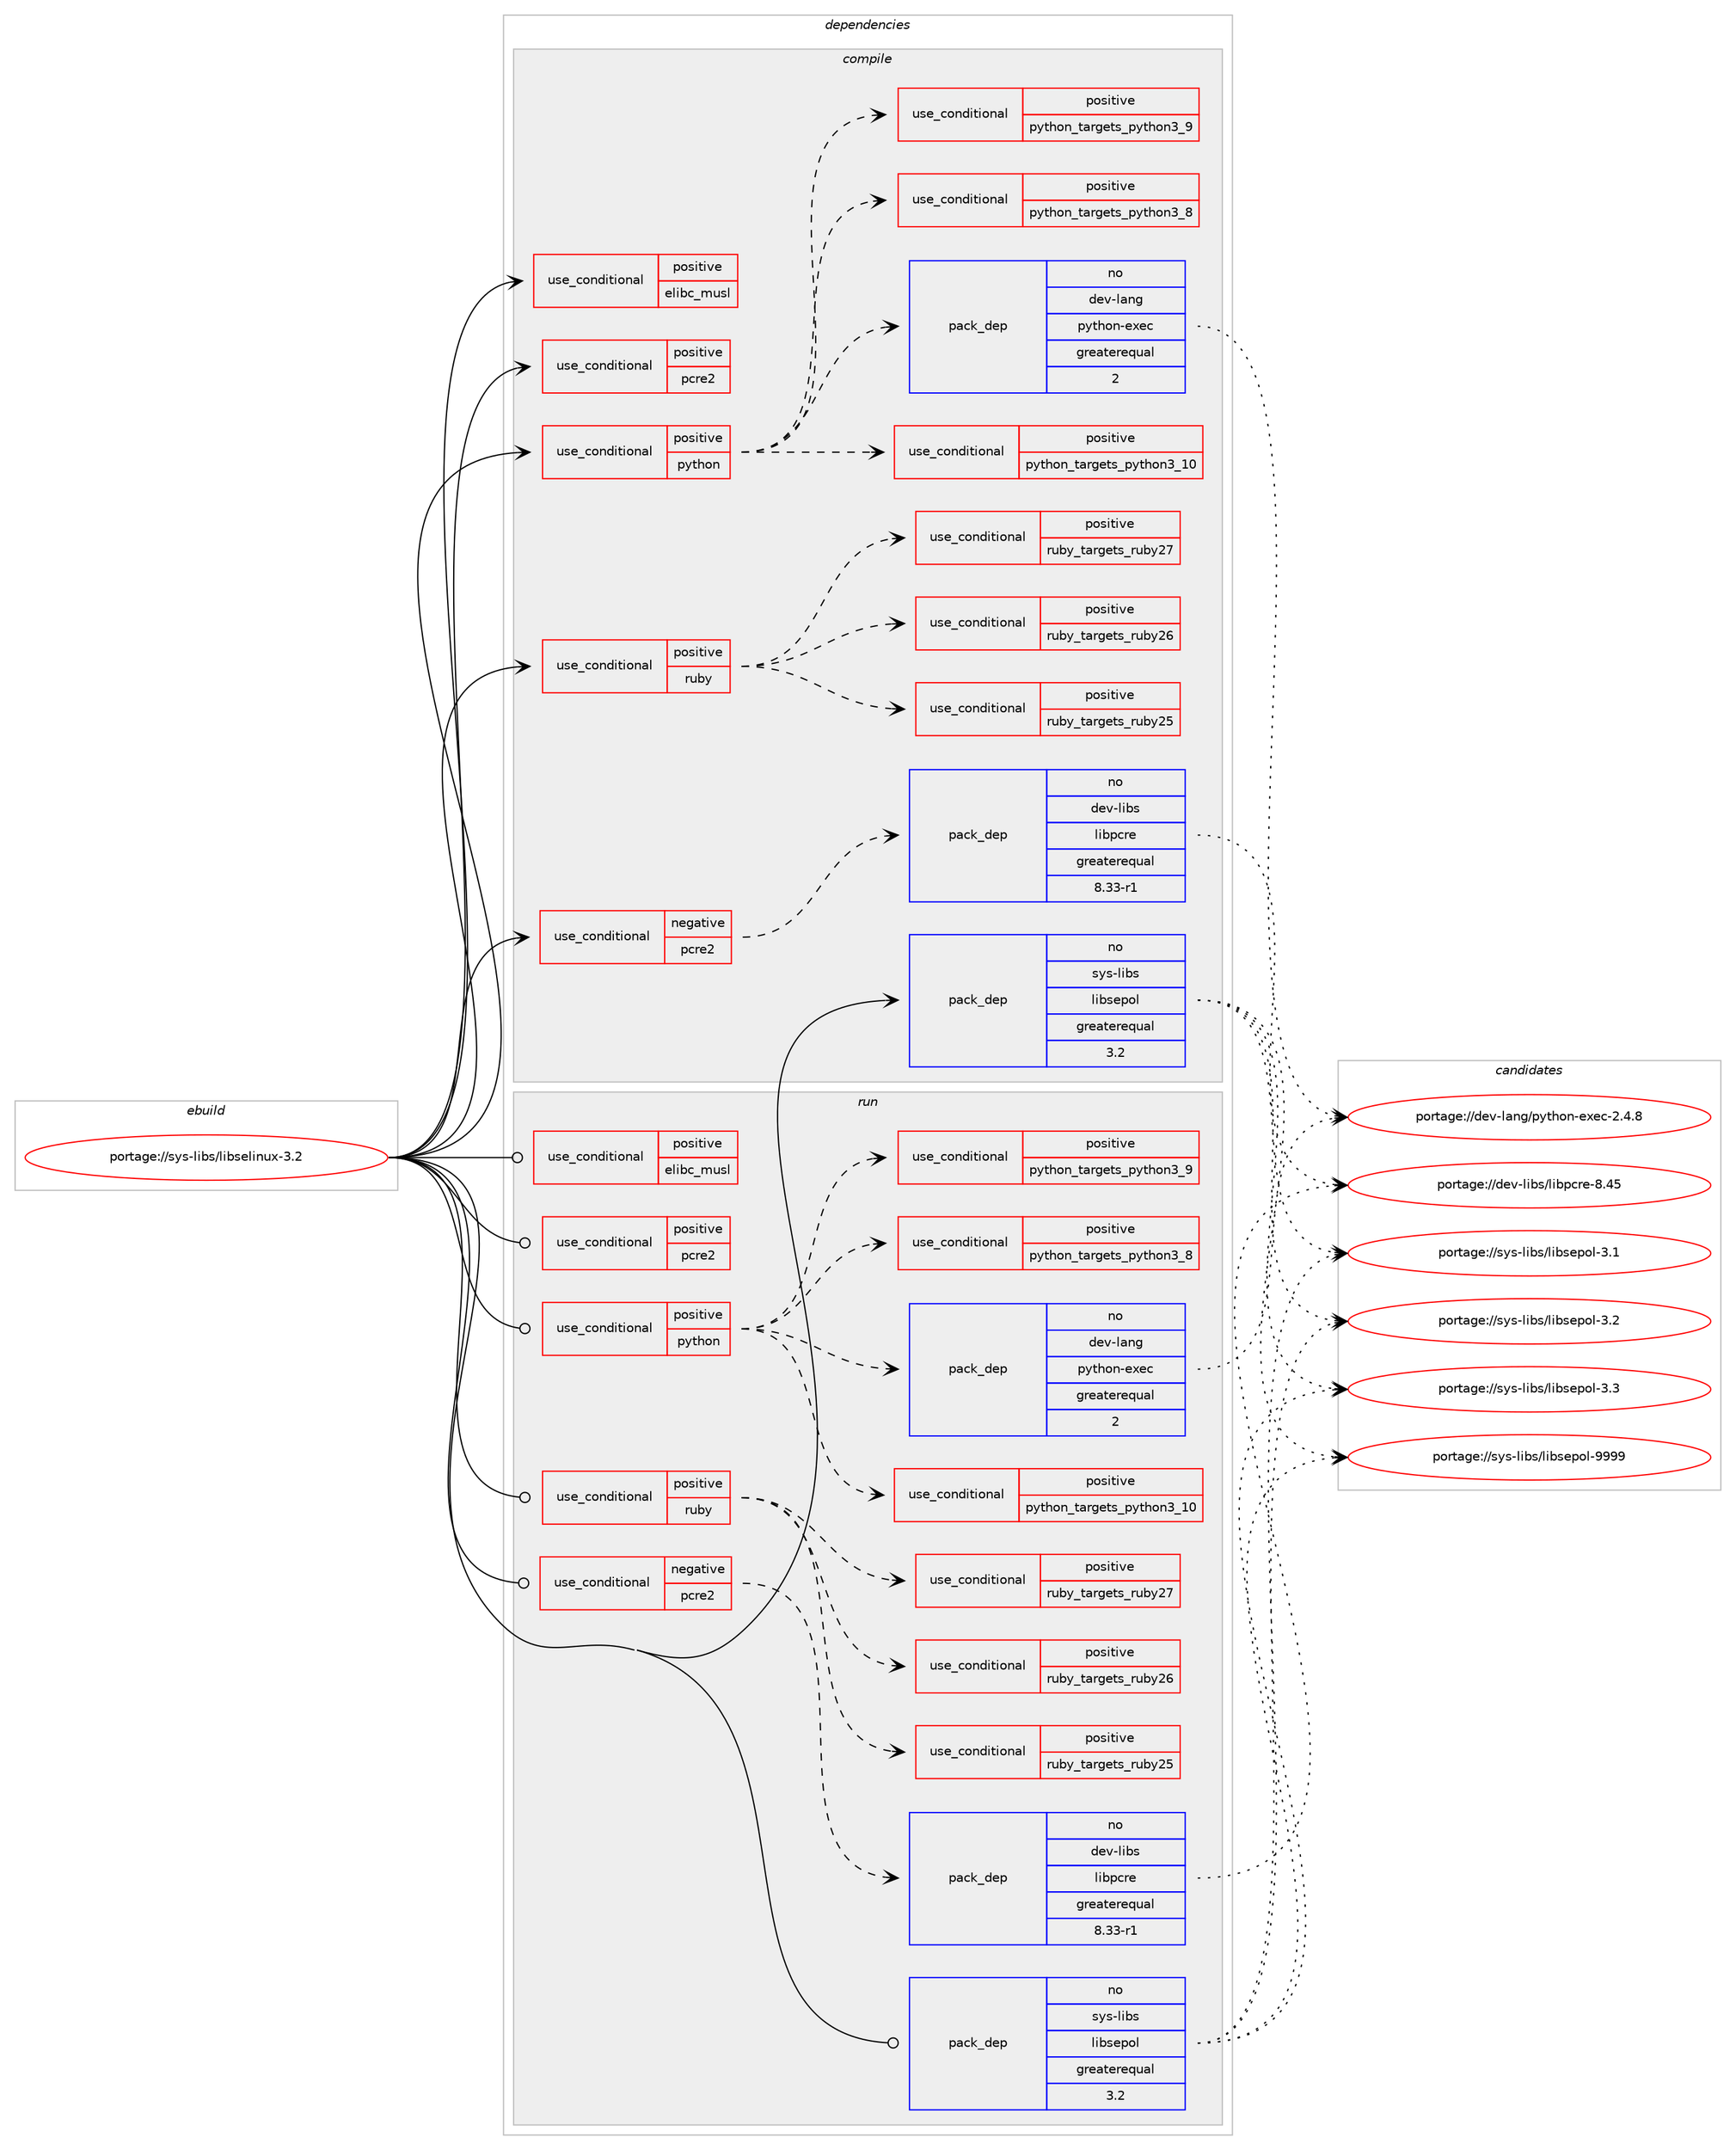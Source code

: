 digraph prolog {

# *************
# Graph options
# *************

newrank=true;
concentrate=true;
compound=true;
graph [rankdir=LR,fontname=Helvetica,fontsize=10,ranksep=1.5];#, ranksep=2.5, nodesep=0.2];
edge  [arrowhead=vee];
node  [fontname=Helvetica,fontsize=10];

# **********
# The ebuild
# **********

subgraph cluster_leftcol {
color=gray;
rank=same;
label=<<i>ebuild</i>>;
id [label="portage://sys-libs/libselinux-3.2", color=red, width=4, href="../sys-libs/libselinux-3.2.svg"];
}

# ****************
# The dependencies
# ****************

subgraph cluster_midcol {
color=gray;
label=<<i>dependencies</i>>;
subgraph cluster_compile {
fillcolor="#eeeeee";
style=filled;
label=<<i>compile</i>>;
subgraph cond256 {
dependency2509 [label=<<TABLE BORDER="0" CELLBORDER="1" CELLSPACING="0" CELLPADDING="4"><TR><TD ROWSPAN="3" CELLPADDING="10">use_conditional</TD></TR><TR><TD>negative</TD></TR><TR><TD>pcre2</TD></TR></TABLE>>, shape=none, color=red];
subgraph pack2250 {
dependency2510 [label=<<TABLE BORDER="0" CELLBORDER="1" CELLSPACING="0" CELLPADDING="4" WIDTH="220"><TR><TD ROWSPAN="6" CELLPADDING="30">pack_dep</TD></TR><TR><TD WIDTH="110">no</TD></TR><TR><TD>dev-libs</TD></TR><TR><TD>libpcre</TD></TR><TR><TD>greaterequal</TD></TR><TR><TD>8.33-r1</TD></TR></TABLE>>, shape=none, color=blue];
}
dependency2509:e -> dependency2510:w [weight=20,style="dashed",arrowhead="vee"];
}
id:e -> dependency2509:w [weight=20,style="solid",arrowhead="vee"];
subgraph cond257 {
dependency2511 [label=<<TABLE BORDER="0" CELLBORDER="1" CELLSPACING="0" CELLPADDING="4"><TR><TD ROWSPAN="3" CELLPADDING="10">use_conditional</TD></TR><TR><TD>positive</TD></TR><TR><TD>elibc_musl</TD></TR></TABLE>>, shape=none, color=red];
# *** BEGIN UNKNOWN DEPENDENCY TYPE (TODO) ***
# dependency2511 -> package_dependency(portage://sys-libs/libselinux-3.2,install,no,sys-libs,fts-standalone,none,[,,],[],[])
# *** END UNKNOWN DEPENDENCY TYPE (TODO) ***

}
id:e -> dependency2511:w [weight=20,style="solid",arrowhead="vee"];
subgraph cond258 {
dependency2512 [label=<<TABLE BORDER="0" CELLBORDER="1" CELLSPACING="0" CELLPADDING="4"><TR><TD ROWSPAN="3" CELLPADDING="10">use_conditional</TD></TR><TR><TD>positive</TD></TR><TR><TD>pcre2</TD></TR></TABLE>>, shape=none, color=red];
# *** BEGIN UNKNOWN DEPENDENCY TYPE (TODO) ***
# dependency2512 -> package_dependency(portage://sys-libs/libselinux-3.2,install,no,dev-libs,libpcre2,none,[,,],any_same_slot,[use(optenable(static-libs),none),use(optenable(abi_x86_32),negative),use(optenable(abi_x86_64),negative),use(optenable(abi_x86_x32),negative),use(optenable(abi_mips_n32),negative),use(optenable(abi_mips_n64),negative),use(optenable(abi_mips_o32),negative),use(optenable(abi_s390_32),negative),use(optenable(abi_s390_64),negative)])
# *** END UNKNOWN DEPENDENCY TYPE (TODO) ***

}
id:e -> dependency2512:w [weight=20,style="solid",arrowhead="vee"];
subgraph cond259 {
dependency2513 [label=<<TABLE BORDER="0" CELLBORDER="1" CELLSPACING="0" CELLPADDING="4"><TR><TD ROWSPAN="3" CELLPADDING="10">use_conditional</TD></TR><TR><TD>positive</TD></TR><TR><TD>python</TD></TR></TABLE>>, shape=none, color=red];
subgraph cond260 {
dependency2514 [label=<<TABLE BORDER="0" CELLBORDER="1" CELLSPACING="0" CELLPADDING="4"><TR><TD ROWSPAN="3" CELLPADDING="10">use_conditional</TD></TR><TR><TD>positive</TD></TR><TR><TD>python_targets_python3_8</TD></TR></TABLE>>, shape=none, color=red];
# *** BEGIN UNKNOWN DEPENDENCY TYPE (TODO) ***
# dependency2514 -> package_dependency(portage://sys-libs/libselinux-3.2,install,no,dev-lang,python,none,[,,],[slot(3.8)],[])
# *** END UNKNOWN DEPENDENCY TYPE (TODO) ***

}
dependency2513:e -> dependency2514:w [weight=20,style="dashed",arrowhead="vee"];
subgraph cond261 {
dependency2515 [label=<<TABLE BORDER="0" CELLBORDER="1" CELLSPACING="0" CELLPADDING="4"><TR><TD ROWSPAN="3" CELLPADDING="10">use_conditional</TD></TR><TR><TD>positive</TD></TR><TR><TD>python_targets_python3_9</TD></TR></TABLE>>, shape=none, color=red];
# *** BEGIN UNKNOWN DEPENDENCY TYPE (TODO) ***
# dependency2515 -> package_dependency(portage://sys-libs/libselinux-3.2,install,no,dev-lang,python,none,[,,],[slot(3.9)],[])
# *** END UNKNOWN DEPENDENCY TYPE (TODO) ***

}
dependency2513:e -> dependency2515:w [weight=20,style="dashed",arrowhead="vee"];
subgraph cond262 {
dependency2516 [label=<<TABLE BORDER="0" CELLBORDER="1" CELLSPACING="0" CELLPADDING="4"><TR><TD ROWSPAN="3" CELLPADDING="10">use_conditional</TD></TR><TR><TD>positive</TD></TR><TR><TD>python_targets_python3_10</TD></TR></TABLE>>, shape=none, color=red];
# *** BEGIN UNKNOWN DEPENDENCY TYPE (TODO) ***
# dependency2516 -> package_dependency(portage://sys-libs/libselinux-3.2,install,no,dev-lang,python,none,[,,],[slot(3.10)],[])
# *** END UNKNOWN DEPENDENCY TYPE (TODO) ***

}
dependency2513:e -> dependency2516:w [weight=20,style="dashed",arrowhead="vee"];
subgraph pack2251 {
dependency2517 [label=<<TABLE BORDER="0" CELLBORDER="1" CELLSPACING="0" CELLPADDING="4" WIDTH="220"><TR><TD ROWSPAN="6" CELLPADDING="30">pack_dep</TD></TR><TR><TD WIDTH="110">no</TD></TR><TR><TD>dev-lang</TD></TR><TR><TD>python-exec</TD></TR><TR><TD>greaterequal</TD></TR><TR><TD>2</TD></TR></TABLE>>, shape=none, color=blue];
}
dependency2513:e -> dependency2517:w [weight=20,style="dashed",arrowhead="vee"];
}
id:e -> dependency2513:w [weight=20,style="solid",arrowhead="vee"];
subgraph cond263 {
dependency2518 [label=<<TABLE BORDER="0" CELLBORDER="1" CELLSPACING="0" CELLPADDING="4"><TR><TD ROWSPAN="3" CELLPADDING="10">use_conditional</TD></TR><TR><TD>positive</TD></TR><TR><TD>ruby</TD></TR></TABLE>>, shape=none, color=red];
subgraph cond264 {
dependency2519 [label=<<TABLE BORDER="0" CELLBORDER="1" CELLSPACING="0" CELLPADDING="4"><TR><TD ROWSPAN="3" CELLPADDING="10">use_conditional</TD></TR><TR><TD>positive</TD></TR><TR><TD>ruby_targets_ruby25</TD></TR></TABLE>>, shape=none, color=red];
# *** BEGIN UNKNOWN DEPENDENCY TYPE (TODO) ***
# dependency2519 -> package_dependency(portage://sys-libs/libselinux-3.2,install,no,dev-lang,ruby,none,[,,],[slot(2.5)],[])
# *** END UNKNOWN DEPENDENCY TYPE (TODO) ***

}
dependency2518:e -> dependency2519:w [weight=20,style="dashed",arrowhead="vee"];
subgraph cond265 {
dependency2520 [label=<<TABLE BORDER="0" CELLBORDER="1" CELLSPACING="0" CELLPADDING="4"><TR><TD ROWSPAN="3" CELLPADDING="10">use_conditional</TD></TR><TR><TD>positive</TD></TR><TR><TD>ruby_targets_ruby26</TD></TR></TABLE>>, shape=none, color=red];
# *** BEGIN UNKNOWN DEPENDENCY TYPE (TODO) ***
# dependency2520 -> package_dependency(portage://sys-libs/libselinux-3.2,install,no,dev-lang,ruby,none,[,,],[slot(2.6)],[])
# *** END UNKNOWN DEPENDENCY TYPE (TODO) ***

}
dependency2518:e -> dependency2520:w [weight=20,style="dashed",arrowhead="vee"];
subgraph cond266 {
dependency2521 [label=<<TABLE BORDER="0" CELLBORDER="1" CELLSPACING="0" CELLPADDING="4"><TR><TD ROWSPAN="3" CELLPADDING="10">use_conditional</TD></TR><TR><TD>positive</TD></TR><TR><TD>ruby_targets_ruby27</TD></TR></TABLE>>, shape=none, color=red];
# *** BEGIN UNKNOWN DEPENDENCY TYPE (TODO) ***
# dependency2521 -> package_dependency(portage://sys-libs/libselinux-3.2,install,no,dev-lang,ruby,none,[,,],[slot(2.7)],[])
# *** END UNKNOWN DEPENDENCY TYPE (TODO) ***

}
dependency2518:e -> dependency2521:w [weight=20,style="dashed",arrowhead="vee"];
}
id:e -> dependency2518:w [weight=20,style="solid",arrowhead="vee"];
subgraph pack2252 {
dependency2522 [label=<<TABLE BORDER="0" CELLBORDER="1" CELLSPACING="0" CELLPADDING="4" WIDTH="220"><TR><TD ROWSPAN="6" CELLPADDING="30">pack_dep</TD></TR><TR><TD WIDTH="110">no</TD></TR><TR><TD>sys-libs</TD></TR><TR><TD>libsepol</TD></TR><TR><TD>greaterequal</TD></TR><TR><TD>3.2</TD></TR></TABLE>>, shape=none, color=blue];
}
id:e -> dependency2522:w [weight=20,style="solid",arrowhead="vee"];
}
subgraph cluster_compileandrun {
fillcolor="#eeeeee";
style=filled;
label=<<i>compile and run</i>>;
}
subgraph cluster_run {
fillcolor="#eeeeee";
style=filled;
label=<<i>run</i>>;
subgraph cond267 {
dependency2523 [label=<<TABLE BORDER="0" CELLBORDER="1" CELLSPACING="0" CELLPADDING="4"><TR><TD ROWSPAN="3" CELLPADDING="10">use_conditional</TD></TR><TR><TD>negative</TD></TR><TR><TD>pcre2</TD></TR></TABLE>>, shape=none, color=red];
subgraph pack2253 {
dependency2524 [label=<<TABLE BORDER="0" CELLBORDER="1" CELLSPACING="0" CELLPADDING="4" WIDTH="220"><TR><TD ROWSPAN="6" CELLPADDING="30">pack_dep</TD></TR><TR><TD WIDTH="110">no</TD></TR><TR><TD>dev-libs</TD></TR><TR><TD>libpcre</TD></TR><TR><TD>greaterequal</TD></TR><TR><TD>8.33-r1</TD></TR></TABLE>>, shape=none, color=blue];
}
dependency2523:e -> dependency2524:w [weight=20,style="dashed",arrowhead="vee"];
}
id:e -> dependency2523:w [weight=20,style="solid",arrowhead="odot"];
subgraph cond268 {
dependency2525 [label=<<TABLE BORDER="0" CELLBORDER="1" CELLSPACING="0" CELLPADDING="4"><TR><TD ROWSPAN="3" CELLPADDING="10">use_conditional</TD></TR><TR><TD>positive</TD></TR><TR><TD>elibc_musl</TD></TR></TABLE>>, shape=none, color=red];
# *** BEGIN UNKNOWN DEPENDENCY TYPE (TODO) ***
# dependency2525 -> package_dependency(portage://sys-libs/libselinux-3.2,run,no,sys-libs,fts-standalone,none,[,,],[],[])
# *** END UNKNOWN DEPENDENCY TYPE (TODO) ***

}
id:e -> dependency2525:w [weight=20,style="solid",arrowhead="odot"];
subgraph cond269 {
dependency2526 [label=<<TABLE BORDER="0" CELLBORDER="1" CELLSPACING="0" CELLPADDING="4"><TR><TD ROWSPAN="3" CELLPADDING="10">use_conditional</TD></TR><TR><TD>positive</TD></TR><TR><TD>pcre2</TD></TR></TABLE>>, shape=none, color=red];
# *** BEGIN UNKNOWN DEPENDENCY TYPE (TODO) ***
# dependency2526 -> package_dependency(portage://sys-libs/libselinux-3.2,run,no,dev-libs,libpcre2,none,[,,],any_same_slot,[use(optenable(static-libs),none),use(optenable(abi_x86_32),negative),use(optenable(abi_x86_64),negative),use(optenable(abi_x86_x32),negative),use(optenable(abi_mips_n32),negative),use(optenable(abi_mips_n64),negative),use(optenable(abi_mips_o32),negative),use(optenable(abi_s390_32),negative),use(optenable(abi_s390_64),negative)])
# *** END UNKNOWN DEPENDENCY TYPE (TODO) ***

}
id:e -> dependency2526:w [weight=20,style="solid",arrowhead="odot"];
subgraph cond270 {
dependency2527 [label=<<TABLE BORDER="0" CELLBORDER="1" CELLSPACING="0" CELLPADDING="4"><TR><TD ROWSPAN="3" CELLPADDING="10">use_conditional</TD></TR><TR><TD>positive</TD></TR><TR><TD>python</TD></TR></TABLE>>, shape=none, color=red];
subgraph cond271 {
dependency2528 [label=<<TABLE BORDER="0" CELLBORDER="1" CELLSPACING="0" CELLPADDING="4"><TR><TD ROWSPAN="3" CELLPADDING="10">use_conditional</TD></TR><TR><TD>positive</TD></TR><TR><TD>python_targets_python3_8</TD></TR></TABLE>>, shape=none, color=red];
# *** BEGIN UNKNOWN DEPENDENCY TYPE (TODO) ***
# dependency2528 -> package_dependency(portage://sys-libs/libselinux-3.2,run,no,dev-lang,python,none,[,,],[slot(3.8)],[])
# *** END UNKNOWN DEPENDENCY TYPE (TODO) ***

}
dependency2527:e -> dependency2528:w [weight=20,style="dashed",arrowhead="vee"];
subgraph cond272 {
dependency2529 [label=<<TABLE BORDER="0" CELLBORDER="1" CELLSPACING="0" CELLPADDING="4"><TR><TD ROWSPAN="3" CELLPADDING="10">use_conditional</TD></TR><TR><TD>positive</TD></TR><TR><TD>python_targets_python3_9</TD></TR></TABLE>>, shape=none, color=red];
# *** BEGIN UNKNOWN DEPENDENCY TYPE (TODO) ***
# dependency2529 -> package_dependency(portage://sys-libs/libselinux-3.2,run,no,dev-lang,python,none,[,,],[slot(3.9)],[])
# *** END UNKNOWN DEPENDENCY TYPE (TODO) ***

}
dependency2527:e -> dependency2529:w [weight=20,style="dashed",arrowhead="vee"];
subgraph cond273 {
dependency2530 [label=<<TABLE BORDER="0" CELLBORDER="1" CELLSPACING="0" CELLPADDING="4"><TR><TD ROWSPAN="3" CELLPADDING="10">use_conditional</TD></TR><TR><TD>positive</TD></TR><TR><TD>python_targets_python3_10</TD></TR></TABLE>>, shape=none, color=red];
# *** BEGIN UNKNOWN DEPENDENCY TYPE (TODO) ***
# dependency2530 -> package_dependency(portage://sys-libs/libselinux-3.2,run,no,dev-lang,python,none,[,,],[slot(3.10)],[])
# *** END UNKNOWN DEPENDENCY TYPE (TODO) ***

}
dependency2527:e -> dependency2530:w [weight=20,style="dashed",arrowhead="vee"];
subgraph pack2254 {
dependency2531 [label=<<TABLE BORDER="0" CELLBORDER="1" CELLSPACING="0" CELLPADDING="4" WIDTH="220"><TR><TD ROWSPAN="6" CELLPADDING="30">pack_dep</TD></TR><TR><TD WIDTH="110">no</TD></TR><TR><TD>dev-lang</TD></TR><TR><TD>python-exec</TD></TR><TR><TD>greaterequal</TD></TR><TR><TD>2</TD></TR></TABLE>>, shape=none, color=blue];
}
dependency2527:e -> dependency2531:w [weight=20,style="dashed",arrowhead="vee"];
}
id:e -> dependency2527:w [weight=20,style="solid",arrowhead="odot"];
subgraph cond274 {
dependency2532 [label=<<TABLE BORDER="0" CELLBORDER="1" CELLSPACING="0" CELLPADDING="4"><TR><TD ROWSPAN="3" CELLPADDING="10">use_conditional</TD></TR><TR><TD>positive</TD></TR><TR><TD>ruby</TD></TR></TABLE>>, shape=none, color=red];
subgraph cond275 {
dependency2533 [label=<<TABLE BORDER="0" CELLBORDER="1" CELLSPACING="0" CELLPADDING="4"><TR><TD ROWSPAN="3" CELLPADDING="10">use_conditional</TD></TR><TR><TD>positive</TD></TR><TR><TD>ruby_targets_ruby25</TD></TR></TABLE>>, shape=none, color=red];
# *** BEGIN UNKNOWN DEPENDENCY TYPE (TODO) ***
# dependency2533 -> package_dependency(portage://sys-libs/libselinux-3.2,run,no,dev-lang,ruby,none,[,,],[slot(2.5)],[])
# *** END UNKNOWN DEPENDENCY TYPE (TODO) ***

}
dependency2532:e -> dependency2533:w [weight=20,style="dashed",arrowhead="vee"];
subgraph cond276 {
dependency2534 [label=<<TABLE BORDER="0" CELLBORDER="1" CELLSPACING="0" CELLPADDING="4"><TR><TD ROWSPAN="3" CELLPADDING="10">use_conditional</TD></TR><TR><TD>positive</TD></TR><TR><TD>ruby_targets_ruby26</TD></TR></TABLE>>, shape=none, color=red];
# *** BEGIN UNKNOWN DEPENDENCY TYPE (TODO) ***
# dependency2534 -> package_dependency(portage://sys-libs/libselinux-3.2,run,no,dev-lang,ruby,none,[,,],[slot(2.6)],[])
# *** END UNKNOWN DEPENDENCY TYPE (TODO) ***

}
dependency2532:e -> dependency2534:w [weight=20,style="dashed",arrowhead="vee"];
subgraph cond277 {
dependency2535 [label=<<TABLE BORDER="0" CELLBORDER="1" CELLSPACING="0" CELLPADDING="4"><TR><TD ROWSPAN="3" CELLPADDING="10">use_conditional</TD></TR><TR><TD>positive</TD></TR><TR><TD>ruby_targets_ruby27</TD></TR></TABLE>>, shape=none, color=red];
# *** BEGIN UNKNOWN DEPENDENCY TYPE (TODO) ***
# dependency2535 -> package_dependency(portage://sys-libs/libselinux-3.2,run,no,dev-lang,ruby,none,[,,],[slot(2.7)],[])
# *** END UNKNOWN DEPENDENCY TYPE (TODO) ***

}
dependency2532:e -> dependency2535:w [weight=20,style="dashed",arrowhead="vee"];
}
id:e -> dependency2532:w [weight=20,style="solid",arrowhead="odot"];
subgraph pack2255 {
dependency2536 [label=<<TABLE BORDER="0" CELLBORDER="1" CELLSPACING="0" CELLPADDING="4" WIDTH="220"><TR><TD ROWSPAN="6" CELLPADDING="30">pack_dep</TD></TR><TR><TD WIDTH="110">no</TD></TR><TR><TD>sys-libs</TD></TR><TR><TD>libsepol</TD></TR><TR><TD>greaterequal</TD></TR><TR><TD>3.2</TD></TR></TABLE>>, shape=none, color=blue];
}
id:e -> dependency2536:w [weight=20,style="solid",arrowhead="odot"];
}
}

# **************
# The candidates
# **************

subgraph cluster_choices {
rank=same;
color=gray;
label=<<i>candidates</i>>;

subgraph choice2250 {
color=black;
nodesep=1;
choice10010111845108105981154710810598112991141014556465253 [label="portage://dev-libs/libpcre-8.45", color=red, width=4,href="../dev-libs/libpcre-8.45.svg"];
dependency2510:e -> choice10010111845108105981154710810598112991141014556465253:w [style=dotted,weight="100"];
}
subgraph choice2251 {
color=black;
nodesep=1;
choice1001011184510897110103471121211161041111104510112010199455046524656 [label="portage://dev-lang/python-exec-2.4.8", color=red, width=4,href="../dev-lang/python-exec-2.4.8.svg"];
dependency2517:e -> choice1001011184510897110103471121211161041111104510112010199455046524656:w [style=dotted,weight="100"];
}
subgraph choice2252 {
color=black;
nodesep=1;
choice1151211154510810598115471081059811510111211110845514649 [label="portage://sys-libs/libsepol-3.1", color=red, width=4,href="../sys-libs/libsepol-3.1.svg"];
choice1151211154510810598115471081059811510111211110845514650 [label="portage://sys-libs/libsepol-3.2", color=red, width=4,href="../sys-libs/libsepol-3.2.svg"];
choice1151211154510810598115471081059811510111211110845514651 [label="portage://sys-libs/libsepol-3.3", color=red, width=4,href="../sys-libs/libsepol-3.3.svg"];
choice115121115451081059811547108105981151011121111084557575757 [label="portage://sys-libs/libsepol-9999", color=red, width=4,href="../sys-libs/libsepol-9999.svg"];
dependency2522:e -> choice1151211154510810598115471081059811510111211110845514649:w [style=dotted,weight="100"];
dependency2522:e -> choice1151211154510810598115471081059811510111211110845514650:w [style=dotted,weight="100"];
dependency2522:e -> choice1151211154510810598115471081059811510111211110845514651:w [style=dotted,weight="100"];
dependency2522:e -> choice115121115451081059811547108105981151011121111084557575757:w [style=dotted,weight="100"];
}
subgraph choice2253 {
color=black;
nodesep=1;
choice10010111845108105981154710810598112991141014556465253 [label="portage://dev-libs/libpcre-8.45", color=red, width=4,href="../dev-libs/libpcre-8.45.svg"];
dependency2524:e -> choice10010111845108105981154710810598112991141014556465253:w [style=dotted,weight="100"];
}
subgraph choice2254 {
color=black;
nodesep=1;
choice1001011184510897110103471121211161041111104510112010199455046524656 [label="portage://dev-lang/python-exec-2.4.8", color=red, width=4,href="../dev-lang/python-exec-2.4.8.svg"];
dependency2531:e -> choice1001011184510897110103471121211161041111104510112010199455046524656:w [style=dotted,weight="100"];
}
subgraph choice2255 {
color=black;
nodesep=1;
choice1151211154510810598115471081059811510111211110845514649 [label="portage://sys-libs/libsepol-3.1", color=red, width=4,href="../sys-libs/libsepol-3.1.svg"];
choice1151211154510810598115471081059811510111211110845514650 [label="portage://sys-libs/libsepol-3.2", color=red, width=4,href="../sys-libs/libsepol-3.2.svg"];
choice1151211154510810598115471081059811510111211110845514651 [label="portage://sys-libs/libsepol-3.3", color=red, width=4,href="../sys-libs/libsepol-3.3.svg"];
choice115121115451081059811547108105981151011121111084557575757 [label="portage://sys-libs/libsepol-9999", color=red, width=4,href="../sys-libs/libsepol-9999.svg"];
dependency2536:e -> choice1151211154510810598115471081059811510111211110845514649:w [style=dotted,weight="100"];
dependency2536:e -> choice1151211154510810598115471081059811510111211110845514650:w [style=dotted,weight="100"];
dependency2536:e -> choice1151211154510810598115471081059811510111211110845514651:w [style=dotted,weight="100"];
dependency2536:e -> choice115121115451081059811547108105981151011121111084557575757:w [style=dotted,weight="100"];
}
}

}
